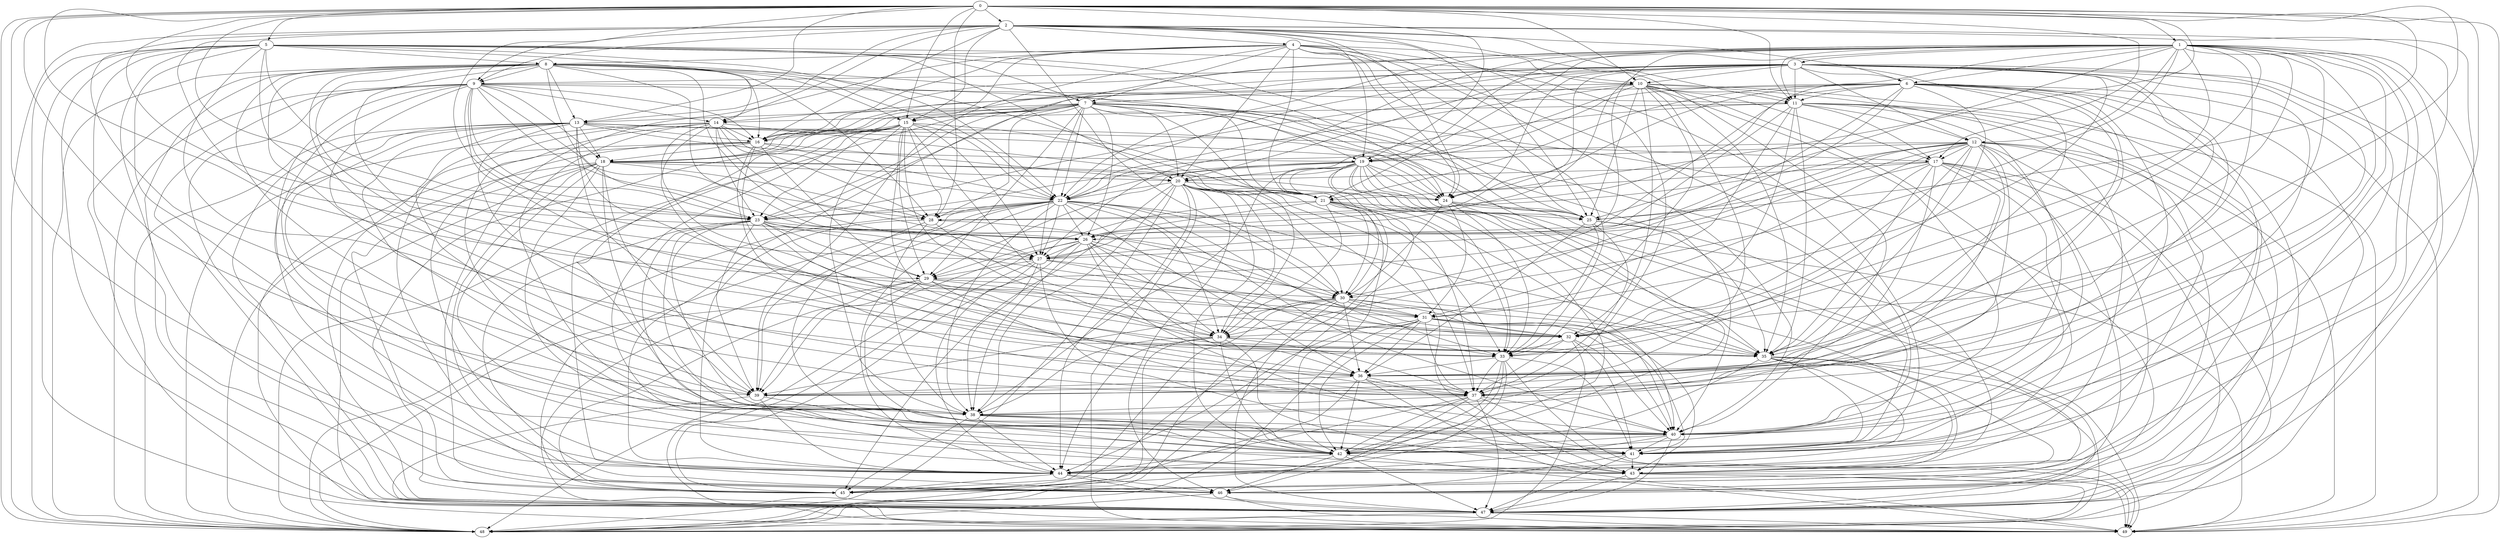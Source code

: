 digraph Gilbert_nodes_50_p_0_4 {
0;
1;
2;
3;
4;
5;
6;
7;
8;
9;
10;
11;
12;
13;
14;
15;
16;
17;
18;
19;
20;
21;
22;
23;
24;
25;
26;
27;
28;
29;
30;
31;
32;
33;
34;
35;
36;
37;
38;
39;
40;
41;
42;
43;
44;
45;
46;
47;
48;
49;
0 -> 1;
0 -> 2;
0 -> 5;
0 -> 9;
0 -> 10;
0 -> 11;
0 -> 13;
0 -> 15;
0 -> 17;
0 -> 19;
0 -> 23;
0 -> 24;
0 -> 25;
0 -> 26;
0 -> 28;
0 -> 29;
0 -> 32;
0 -> 39;
0 -> 40;
0 -> 44;
0 -> 48;
0 -> 49;
1 -> 3;
1 -> 6;
1 -> 11;
1 -> 12;
1 -> 16;
1 -> 19;
1 -> 21;
1 -> 22;
1 -> 23;
1 -> 25;
1 -> 27;
1 -> 28;
1 -> 29;
1 -> 30;
1 -> 32;
1 -> 33;
1 -> 35;
1 -> 36;
1 -> 37;
1 -> 39;
1 -> 40;
1 -> 41;
1 -> 43;
1 -> 46;
1 -> 49;
2 -> 4;
2 -> 6;
2 -> 9;
2 -> 11;
2 -> 13;
2 -> 14;
2 -> 15;
2 -> 16;
2 -> 19;
2 -> 23;
2 -> 24;
2 -> 25;
2 -> 30;
2 -> 35;
2 -> 37;
2 -> 39;
2 -> 40;
2 -> 46;
2 -> 47;
2 -> 48;
3 -> 6;
3 -> 7;
3 -> 9;
3 -> 10;
3 -> 11;
3 -> 12;
3 -> 16;
3 -> 18;
3 -> 20;
3 -> 22;
3 -> 24;
3 -> 26;
3 -> 27;
3 -> 31;
3 -> 35;
3 -> 36;
3 -> 37;
3 -> 39;
3 -> 41;
3 -> 42;
3 -> 47;
4 -> 7;
4 -> 8;
4 -> 10;
4 -> 15;
4 -> 16;
4 -> 20;
4 -> 21;
4 -> 24;
4 -> 25;
4 -> 33;
4 -> 39;
4 -> 40;
4 -> 41;
4 -> 42;
4 -> 45;
5 -> 7;
5 -> 8;
5 -> 10;
5 -> 14;
5 -> 20;
5 -> 22;
5 -> 23;
5 -> 24;
5 -> 25;
5 -> 27;
5 -> 36;
5 -> 40;
5 -> 45;
5 -> 46;
5 -> 47;
5 -> 48;
5 -> 49;
6 -> 11;
6 -> 15;
6 -> 19;
6 -> 21;
6 -> 24;
6 -> 26;
6 -> 27;
6 -> 33;
6 -> 34;
6 -> 36;
6 -> 37;
6 -> 40;
6 -> 42;
6 -> 47;
6 -> 48;
6 -> 49;
7 -> 13;
7 -> 15;
7 -> 16;
7 -> 18;
7 -> 20;
7 -> 21;
7 -> 22;
7 -> 23;
7 -> 24;
7 -> 26;
7 -> 27;
7 -> 28;
7 -> 29;
7 -> 34;
7 -> 35;
7 -> 40;
7 -> 41;
7 -> 44;
7 -> 47;
7 -> 48;
8 -> 9;
8 -> 13;
8 -> 15;
8 -> 16;
8 -> 19;
8 -> 21;
8 -> 22;
8 -> 23;
8 -> 26;
8 -> 27;
8 -> 28;
8 -> 31;
8 -> 36;
8 -> 37;
8 -> 38;
8 -> 39;
8 -> 47;
8 -> 48;
8 -> 49;
9 -> 11;
9 -> 14;
9 -> 16;
9 -> 18;
9 -> 23;
9 -> 25;
9 -> 26;
9 -> 27;
9 -> 28;
9 -> 35;
9 -> 37;
9 -> 42;
9 -> 43;
9 -> 44;
9 -> 47;
9 -> 48;
10 -> 11;
10 -> 14;
10 -> 17;
10 -> 19;
10 -> 22;
10 -> 23;
10 -> 25;
10 -> 32;
10 -> 33;
10 -> 35;
10 -> 38;
10 -> 40;
10 -> 41;
10 -> 43;
10 -> 45;
11 -> 12;
11 -> 14;
11 -> 17;
11 -> 20;
11 -> 27;
11 -> 31;
11 -> 32;
11 -> 35;
11 -> 40;
11 -> 44;
11 -> 46;
11 -> 49;
12 -> 17;
12 -> 19;
12 -> 22;
12 -> 26;
12 -> 27;
12 -> 28;
12 -> 30;
12 -> 31;
12 -> 32;
12 -> 35;
12 -> 36;
12 -> 38;
12 -> 40;
12 -> 43;
12 -> 45;
12 -> 47;
12 -> 49;
13 -> 16;
13 -> 17;
13 -> 18;
13 -> 19;
13 -> 24;
13 -> 25;
13 -> 33;
13 -> 34;
13 -> 37;
13 -> 38;
13 -> 39;
13 -> 40;
13 -> 46;
13 -> 47;
13 -> 48;
14 -> 16;
14 -> 21;
14 -> 22;
14 -> 23;
14 -> 28;
14 -> 30;
14 -> 32;
14 -> 35;
14 -> 40;
14 -> 41;
14 -> 44;
14 -> 48;
15 -> 16;
15 -> 18;
15 -> 21;
15 -> 22;
15 -> 23;
15 -> 27;
15 -> 28;
15 -> 29;
15 -> 32;
15 -> 33;
15 -> 34;
15 -> 38;
15 -> 42;
15 -> 43;
15 -> 46;
15 -> 47;
16 -> 18;
16 -> 20;
16 -> 22;
16 -> 29;
16 -> 36;
16 -> 37;
16 -> 44;
16 -> 47;
16 -> 49;
17 -> 20;
17 -> 21;
17 -> 25;
17 -> 32;
17 -> 35;
17 -> 37;
17 -> 39;
17 -> 41;
17 -> 46;
17 -> 47;
17 -> 48;
18 -> 20;
18 -> 21;
18 -> 24;
18 -> 28;
18 -> 38;
18 -> 39;
18 -> 42;
18 -> 43;
18 -> 45;
18 -> 46;
18 -> 48;
18 -> 49;
19 -> 20;
19 -> 22;
19 -> 23;
19 -> 24;
19 -> 25;
19 -> 29;
19 -> 30;
19 -> 33;
19 -> 35;
19 -> 38;
19 -> 42;
19 -> 43;
19 -> 45;
19 -> 46;
19 -> 48;
19 -> 49;
20 -> 21;
20 -> 22;
20 -> 24;
20 -> 30;
20 -> 33;
20 -> 34;
20 -> 37;
20 -> 38;
20 -> 42;
20 -> 43;
20 -> 44;
20 -> 45;
20 -> 46;
20 -> 48;
20 -> 49;
21 -> 25;
21 -> 26;
21 -> 29;
21 -> 30;
21 -> 33;
21 -> 34;
21 -> 37;
21 -> 40;
21 -> 42;
22 -> 23;
22 -> 26;
22 -> 27;
22 -> 28;
22 -> 30;
22 -> 33;
22 -> 34;
22 -> 35;
22 -> 36;
22 -> 38;
22 -> 39;
22 -> 40;
22 -> 44;
22 -> 45;
22 -> 47;
22 -> 48;
23 -> 26;
23 -> 27;
23 -> 29;
23 -> 31;
23 -> 32;
23 -> 37;
23 -> 38;
23 -> 39;
23 -> 41;
23 -> 43;
23 -> 46;
24 -> 25;
24 -> 30;
24 -> 31;
24 -> 33;
24 -> 42;
24 -> 49;
25 -> 33;
25 -> 35;
25 -> 36;
25 -> 37;
25 -> 44;
26 -> 27;
26 -> 30;
26 -> 33;
26 -> 34;
26 -> 36;
26 -> 38;
26 -> 39;
26 -> 41;
26 -> 45;
26 -> 48;
27 -> 29;
27 -> 32;
27 -> 35;
27 -> 38;
27 -> 41;
27 -> 44;
27 -> 47;
28 -> 31;
28 -> 34;
28 -> 38;
28 -> 41;
28 -> 44;
29 -> 30;
29 -> 32;
29 -> 33;
29 -> 39;
29 -> 40;
29 -> 42;
29 -> 45;
29 -> 48;
30 -> 31;
30 -> 32;
30 -> 34;
30 -> 35;
30 -> 36;
30 -> 39;
30 -> 40;
30 -> 45;
30 -> 47;
30 -> 48;
31 -> 32;
31 -> 34;
31 -> 36;
31 -> 37;
31 -> 40;
31 -> 41;
31 -> 42;
31 -> 43;
31 -> 44;
31 -> 48;
32 -> 33;
32 -> 37;
32 -> 40;
32 -> 41;
32 -> 48;
33 -> 36;
33 -> 37;
33 -> 41;
33 -> 42;
33 -> 44;
33 -> 45;
33 -> 49;
34 -> 35;
34 -> 37;
34 -> 38;
34 -> 42;
34 -> 43;
34 -> 44;
34 -> 48;
35 -> 41;
35 -> 42;
35 -> 43;
35 -> 44;
35 -> 45;
35 -> 47;
35 -> 48;
36 -> 37;
36 -> 39;
36 -> 42;
36 -> 43;
36 -> 45;
36 -> 49;
37 -> 38;
37 -> 40;
37 -> 42;
37 -> 44;
37 -> 46;
37 -> 47;
37 -> 49;
38 -> 40;
38 -> 41;
38 -> 42;
38 -> 44;
38 -> 45;
39 -> 42;
39 -> 44;
39 -> 49;
40 -> 41;
40 -> 42;
40 -> 44;
40 -> 47;
41 -> 43;
41 -> 46;
41 -> 47;
42 -> 44;
42 -> 46;
42 -> 47;
42 -> 49;
43 -> 47;
43 -> 48;
43 -> 49;
44 -> 45;
44 -> 46;
44 -> 47;
46 -> 47;
46 -> 48;
46 -> 49;
47 -> 48;
47 -> 49;
}